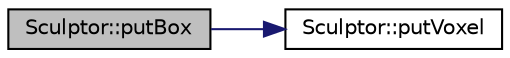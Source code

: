 digraph "Sculptor::putBox"
{
 // LATEX_PDF_SIZE
  edge [fontname="Helvetica",fontsize="10",labelfontname="Helvetica",labelfontsize="10"];
  node [fontname="Helvetica",fontsize="10",shape=record];
  rankdir="LR";
  Node1 [label="Sculptor::putBox",height=0.2,width=0.4,color="black", fillcolor="grey75", style="filled", fontcolor="black",tooltip="Função membro putBox."];
  Node1 -> Node2 [color="midnightblue",fontsize="10",style="solid",fontname="Helvetica"];
  Node2 [label="Sculptor::putVoxel",height=0.2,width=0.4,color="black", fillcolor="white", style="filled",URL="$classSculptor.html#a4bdea3048b419d58e93074060eaa7b52",tooltip="Função membro putVoxel."];
}
